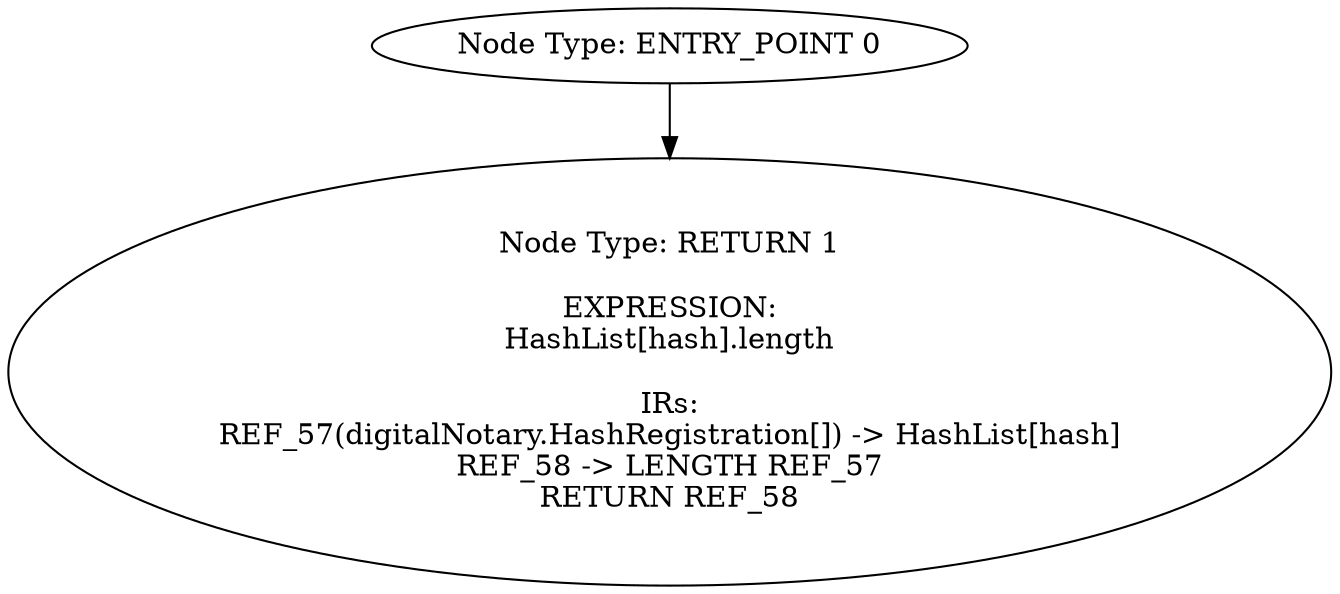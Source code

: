 digraph{
0[label="Node Type: ENTRY_POINT 0
"];
0->1;
1[label="Node Type: RETURN 1

EXPRESSION:
HashList[hash].length

IRs:
REF_57(digitalNotary.HashRegistration[]) -> HashList[hash]
REF_58 -> LENGTH REF_57
RETURN REF_58"];
}
